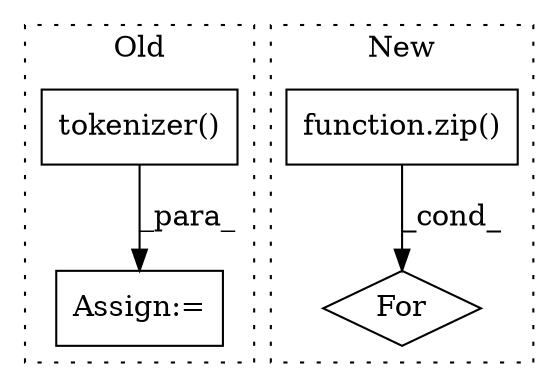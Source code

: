digraph G {
subgraph cluster0 {
1 [label="tokenizer()" a="75" s="6281,6375" l="32,155" shape="box"];
3 [label="Assign:=" a="68" s="6551" l="3" shape="box"];
label = "Old";
style="dotted";
}
subgraph cluster1 {
2 [label="For" a="107" s="5947,5991" l="4,18" shape="diamond"];
4 [label="function.zip()" a="75" s="5965,5990" l="4,1" shape="box"];
label = "New";
style="dotted";
}
1 -> 3 [label="_para_"];
4 -> 2 [label="_cond_"];
}